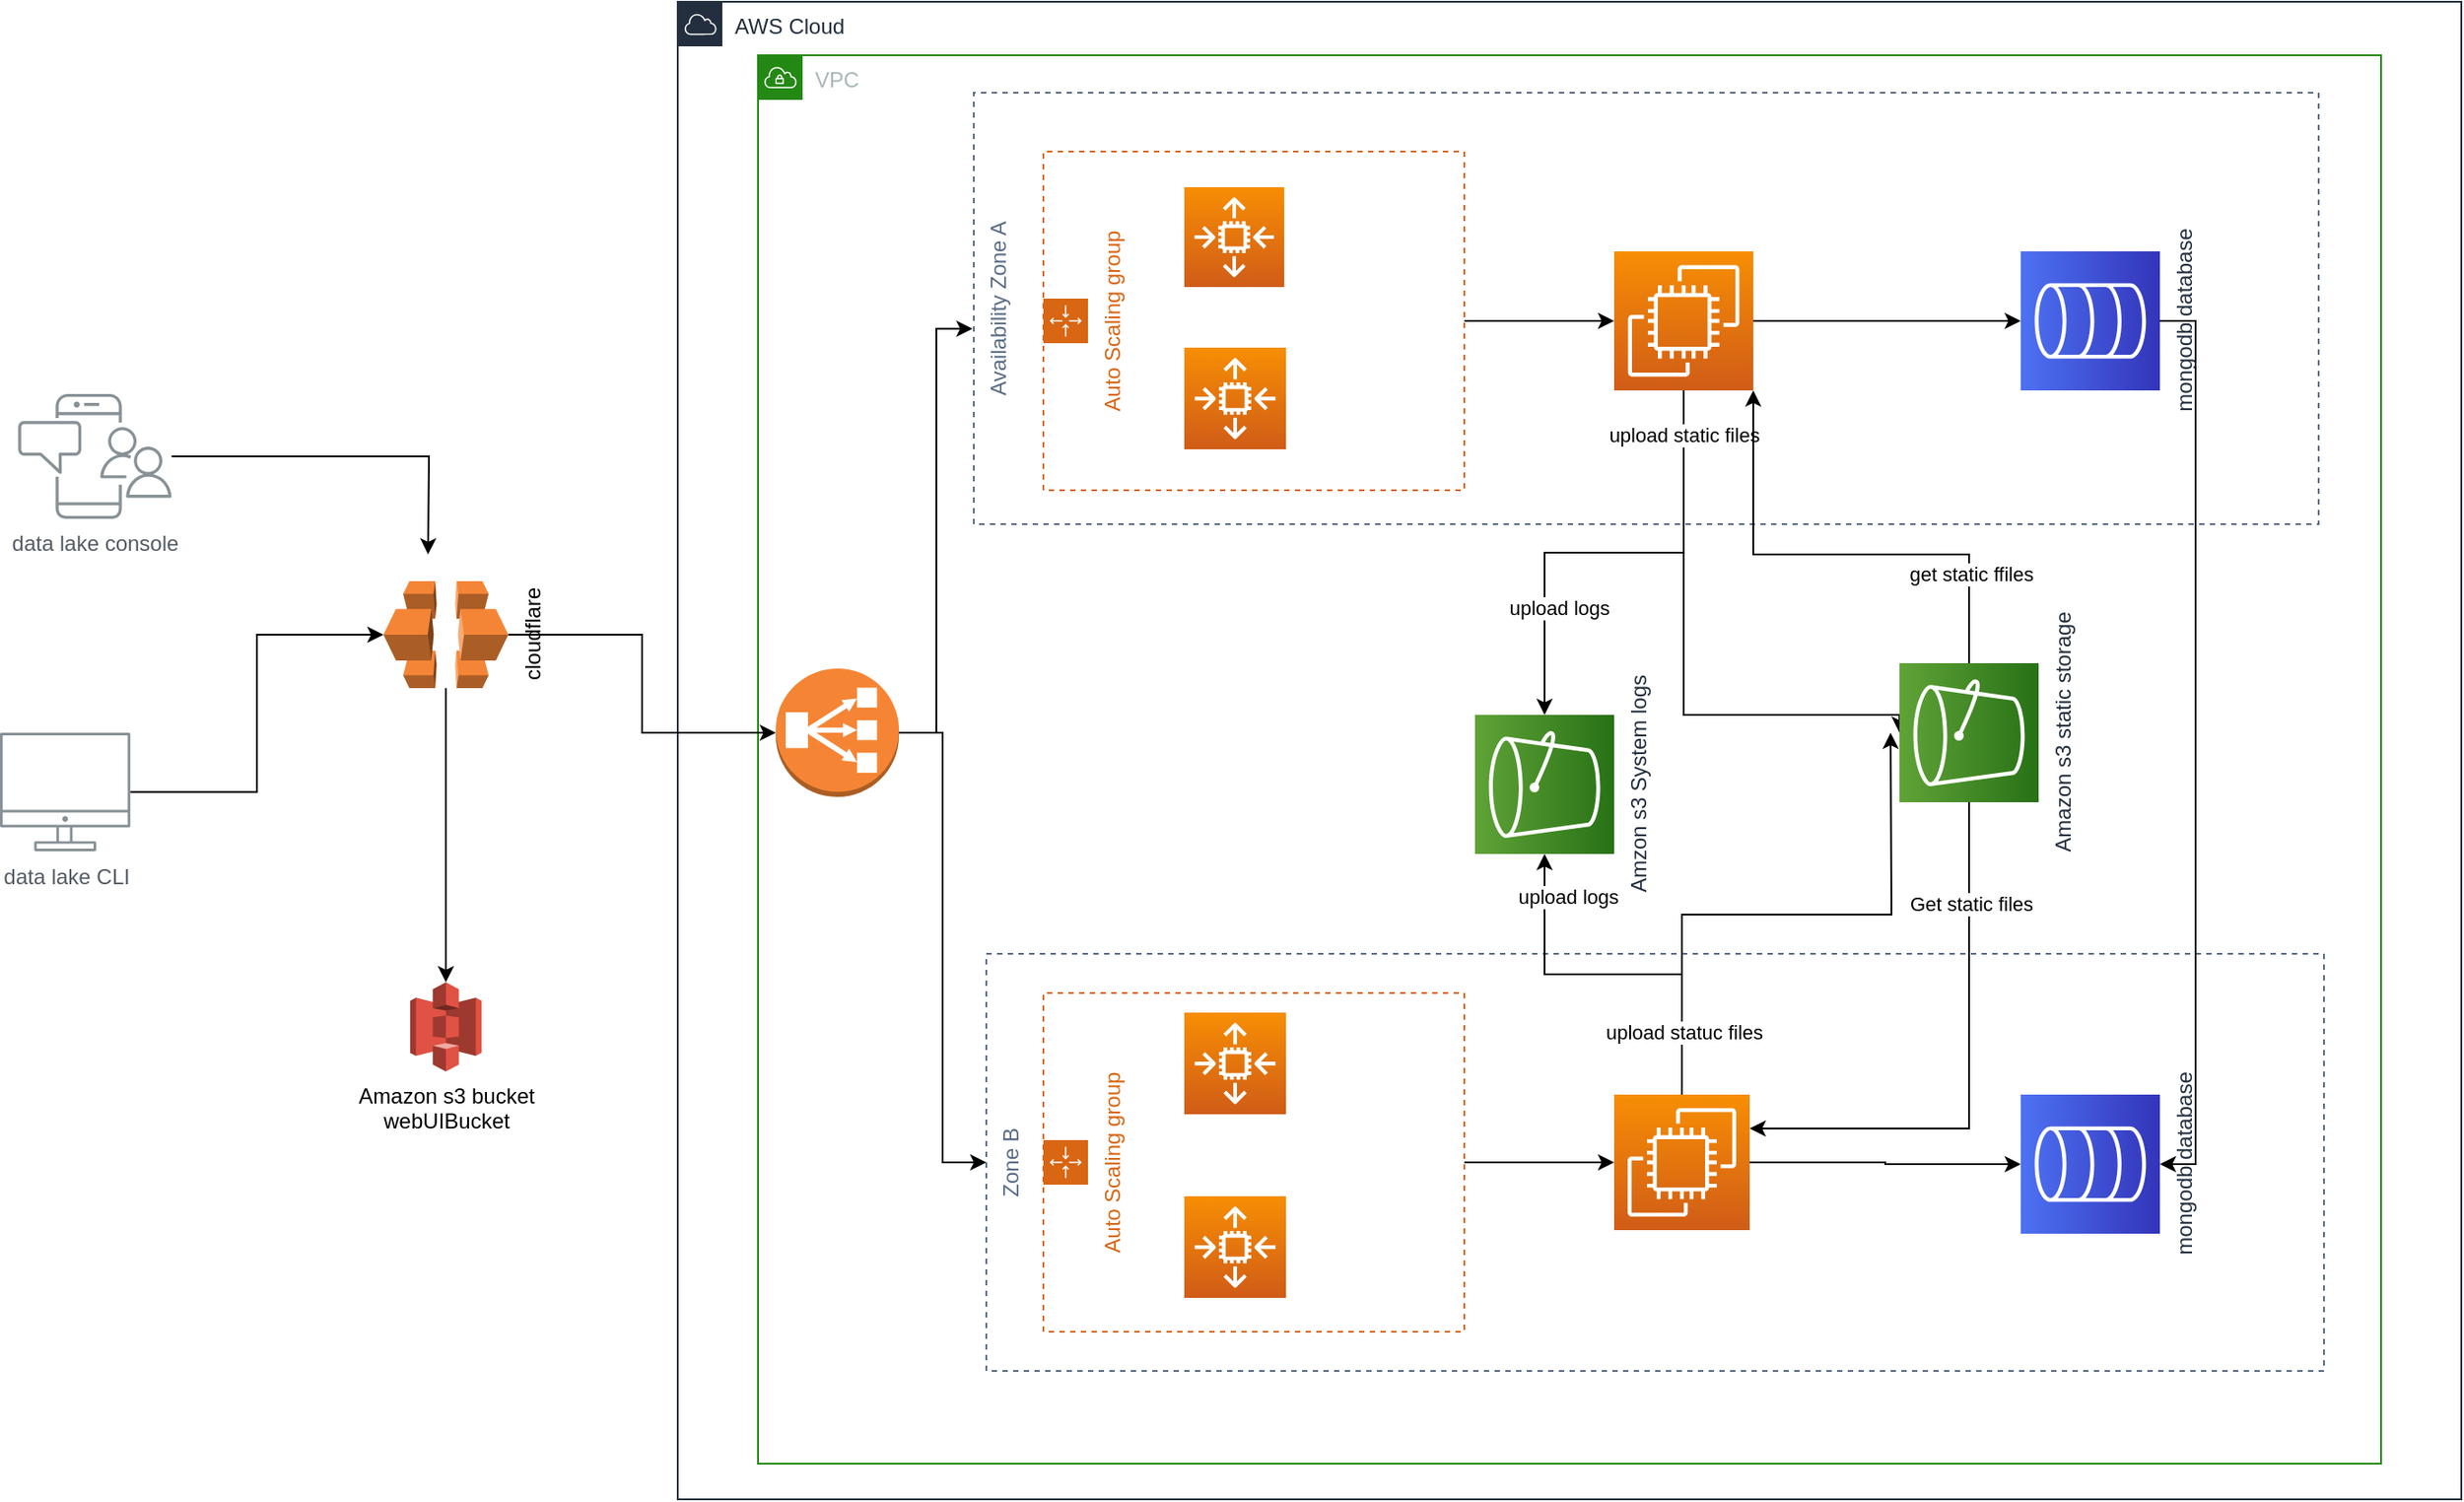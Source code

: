 <mxfile version="16.6.1" type="github">
  <diagram id="Ht1M8jgEwFfnCIfOTk4-" name="Page-1">
    <mxGraphModel dx="1896" dy="1843" grid="1" gridSize="10" guides="1" tooltips="1" connect="1" arrows="1" fold="1" page="1" pageScale="1" pageWidth="1169" pageHeight="827" math="0" shadow="0">
      <root>
        <mxCell id="0" />
        <mxCell id="1" parent="0" />
        <mxCell id="wK_jmQbpNAagQ-1HNrD2-12" style="edgeStyle=orthogonalEdgeStyle;rounded=0;orthogonalLoop=1;jettySize=auto;html=1;entryX=0.5;entryY=0;entryDx=0;entryDy=0;entryPerimeter=0;" edge="1" parent="1" source="UEzPUAAOIrF-is8g5C7q-109" target="wK_jmQbpNAagQ-1HNrD2-15">
          <mxGeometry relative="1" as="geometry">
            <mxPoint x="380" y="170" as="targetPoint" />
          </mxGeometry>
        </mxCell>
        <mxCell id="UEzPUAAOIrF-is8g5C7q-109" value="data lake CLI" style="outlineConnect=0;gradientColor=none;fontColor=#545B64;strokeColor=none;fillColor=#879196;dashed=0;verticalLabelPosition=bottom;verticalAlign=top;align=center;html=1;fontSize=12;fontStyle=0;aspect=fixed;shape=mxgraph.aws4.illustration_desktop;pointerEvents=1;labelBackgroundColor=#ffffff;" parent="1" vertex="1">
          <mxGeometry x="180" y="210" width="73.08" height="66.5" as="geometry" />
        </mxCell>
        <mxCell id="wK_jmQbpNAagQ-1HNrD2-21" style="edgeStyle=orthogonalEdgeStyle;rounded=0;orthogonalLoop=1;jettySize=auto;html=1;" edge="1" parent="1" source="UEzPUAAOIrF-is8g5C7q-110">
          <mxGeometry relative="1" as="geometry">
            <mxPoint x="420" y="110" as="targetPoint" />
          </mxGeometry>
        </mxCell>
        <mxCell id="UEzPUAAOIrF-is8g5C7q-110" value="data lake console" style="outlineConnect=0;gradientColor=none;fontColor=#545B64;strokeColor=none;fillColor=#879196;dashed=0;verticalLabelPosition=bottom;verticalAlign=top;align=center;html=1;fontSize=12;fontStyle=0;aspect=fixed;shape=mxgraph.aws4.illustration_notification;pointerEvents=1;labelBackgroundColor=#ffffff;" parent="1" vertex="1">
          <mxGeometry x="190" y="20" width="86.42" height="70" as="geometry" />
        </mxCell>
        <mxCell id="wK_jmQbpNAagQ-1HNrD2-1" value="AWS Cloud" style="points=[[0,0],[0.25,0],[0.5,0],[0.75,0],[1,0],[1,0.25],[1,0.5],[1,0.75],[1,1],[0.75,1],[0.5,1],[0.25,1],[0,1],[0,0.75],[0,0.5],[0,0.25]];outlineConnect=0;gradientColor=none;html=1;whiteSpace=wrap;fontSize=12;fontStyle=0;container=1;pointerEvents=0;collapsible=0;recursiveResize=0;shape=mxgraph.aws4.group;grIcon=mxgraph.aws4.group_aws_cloud;strokeColor=#232F3E;fillColor=none;verticalAlign=top;align=left;spacingLeft=30;fontColor=#232F3E;dashed=0;" vertex="1" parent="1">
          <mxGeometry x="560" y="-200" width="1000" height="840" as="geometry" />
        </mxCell>
        <mxCell id="wK_jmQbpNAagQ-1HNrD2-2" value="VPC" style="points=[[0,0],[0.25,0],[0.5,0],[0.75,0],[1,0],[1,0.25],[1,0.5],[1,0.75],[1,1],[0.75,1],[0.5,1],[0.25,1],[0,1],[0,0.75],[0,0.5],[0,0.25]];outlineConnect=0;gradientColor=none;html=1;whiteSpace=wrap;fontSize=12;fontStyle=0;container=1;pointerEvents=0;collapsible=0;recursiveResize=0;shape=mxgraph.aws4.group;grIcon=mxgraph.aws4.group_vpc;strokeColor=#248814;fillColor=none;verticalAlign=top;align=left;spacingLeft=30;fontColor=#AAB7B8;dashed=0;" vertex="1" parent="wK_jmQbpNAagQ-1HNrD2-1">
          <mxGeometry x="45" y="30" width="910" height="790" as="geometry" />
        </mxCell>
        <mxCell id="wK_jmQbpNAagQ-1HNrD2-50" style="edgeStyle=orthogonalEdgeStyle;rounded=0;orthogonalLoop=1;jettySize=auto;html=1;entryX=0.5;entryY=0;entryDx=0;entryDy=0;" edge="1" parent="wK_jmQbpNAagQ-1HNrD2-2" source="wK_jmQbpNAagQ-1HNrD2-25" target="wK_jmQbpNAagQ-1HNrD2-27">
          <mxGeometry relative="1" as="geometry" />
        </mxCell>
        <mxCell id="wK_jmQbpNAagQ-1HNrD2-51" style="edgeStyle=orthogonalEdgeStyle;rounded=0;orthogonalLoop=1;jettySize=auto;html=1;entryX=0.453;entryY=-0.001;entryDx=0;entryDy=0;entryPerimeter=0;" edge="1" parent="wK_jmQbpNAagQ-1HNrD2-2" source="wK_jmQbpNAagQ-1HNrD2-25" target="wK_jmQbpNAagQ-1HNrD2-26">
          <mxGeometry relative="1" as="geometry" />
        </mxCell>
        <mxCell id="wK_jmQbpNAagQ-1HNrD2-25" value="" style="outlineConnect=0;dashed=0;verticalLabelPosition=bottom;verticalAlign=top;align=center;html=1;shape=mxgraph.aws3.classic_load_balancer;fillColor=#F58534;gradientColor=none;" vertex="1" parent="wK_jmQbpNAagQ-1HNrD2-2">
          <mxGeometry x="10" y="344" width="69" height="72" as="geometry" />
        </mxCell>
        <mxCell id="wK_jmQbpNAagQ-1HNrD2-26" value="Availability Zone A&#xa;" style="fillColor=none;strokeColor=#5A6C86;dashed=1;verticalAlign=top;fontStyle=0;fontColor=#5A6C86;rotation=-90;" vertex="1" parent="wK_jmQbpNAagQ-1HNrD2-2">
          <mxGeometry x="377" y="-235" width="242" height="754" as="geometry" />
        </mxCell>
        <mxCell id="wK_jmQbpNAagQ-1HNrD2-27" value="Zone B" style="fillColor=none;strokeColor=#5A6C86;dashed=1;verticalAlign=top;fontStyle=0;fontColor=#5A6C86;rotation=-90;" vertex="1" parent="wK_jmQbpNAagQ-1HNrD2-2">
          <mxGeometry x="386" y="246" width="234" height="750" as="geometry" />
        </mxCell>
        <mxCell id="wK_jmQbpNAagQ-1HNrD2-52" style="edgeStyle=orthogonalEdgeStyle;rounded=0;orthogonalLoop=1;jettySize=auto;html=1;exitX=0.5;exitY=1;exitDx=0;exitDy=0;entryX=0;entryY=0.5;entryDx=0;entryDy=0;entryPerimeter=0;" edge="1" parent="wK_jmQbpNAagQ-1HNrD2-2" source="wK_jmQbpNAagQ-1HNrD2-30" target="wK_jmQbpNAagQ-1HNrD2-41">
          <mxGeometry relative="1" as="geometry" />
        </mxCell>
        <mxCell id="wK_jmQbpNAagQ-1HNrD2-30" value="Auto Scaling group" style="points=[[0,0],[0.25,0],[0.5,0],[0.75,0],[1,0],[1,0.25],[1,0.5],[1,0.75],[1,1],[0.75,1],[0.5,1],[0.25,1],[0,1],[0,0.75],[0,0.5],[0,0.25]];outlineConnect=0;gradientColor=none;html=1;whiteSpace=wrap;fontSize=12;fontStyle=0;container=1;pointerEvents=0;collapsible=0;recursiveResize=0;shape=mxgraph.aws4.groupCenter;grIcon=mxgraph.aws4.group_auto_scaling_group;grStroke=1;strokeColor=#D86613;fillColor=none;verticalAlign=top;align=center;fontColor=#D86613;dashed=1;spacingTop=25;rotation=-90;" vertex="1" parent="wK_jmQbpNAagQ-1HNrD2-2">
          <mxGeometry x="183" y="31" width="190" height="236" as="geometry" />
        </mxCell>
        <mxCell id="wK_jmQbpNAagQ-1HNrD2-53" style="edgeStyle=orthogonalEdgeStyle;rounded=0;orthogonalLoop=1;jettySize=auto;html=1;exitX=0.5;exitY=1;exitDx=0;exitDy=0;entryX=0;entryY=0.5;entryDx=0;entryDy=0;entryPerimeter=0;" edge="1" parent="wK_jmQbpNAagQ-1HNrD2-2" source="wK_jmQbpNAagQ-1HNrD2-38" target="wK_jmQbpNAagQ-1HNrD2-44">
          <mxGeometry relative="1" as="geometry" />
        </mxCell>
        <mxCell id="wK_jmQbpNAagQ-1HNrD2-38" value="Auto Scaling group" style="points=[[0,0],[0.25,0],[0.5,0],[0.75,0],[1,0],[1,0.25],[1,0.5],[1,0.75],[1,1],[0.75,1],[0.5,1],[0.25,1],[0,1],[0,0.75],[0,0.5],[0,0.25]];outlineConnect=0;gradientColor=none;html=1;whiteSpace=wrap;fontSize=12;fontStyle=0;container=1;pointerEvents=0;collapsible=0;recursiveResize=0;shape=mxgraph.aws4.groupCenter;grIcon=mxgraph.aws4.group_auto_scaling_group;grStroke=1;strokeColor=#D86613;fillColor=none;verticalAlign=top;align=center;fontColor=#D86613;dashed=1;spacingTop=25;rotation=-90;" vertex="1" parent="wK_jmQbpNAagQ-1HNrD2-2">
          <mxGeometry x="183" y="503" width="190" height="236" as="geometry" />
        </mxCell>
        <mxCell id="wK_jmQbpNAagQ-1HNrD2-43" value="" style="sketch=0;points=[[0,0,0],[0.25,0,0],[0.5,0,0],[0.75,0,0],[1,0,0],[0,1,0],[0.25,1,0],[0.5,1,0],[0.75,1,0],[1,1,0],[0,0.25,0],[0,0.5,0],[0,0.75,0],[1,0.25,0],[1,0.5,0],[1,0.75,0]];outlineConnect=0;fontColor=#232F3E;gradientColor=#F78E04;gradientDirection=north;fillColor=#D05C17;strokeColor=#ffffff;dashed=0;verticalLabelPosition=bottom;verticalAlign=top;align=center;html=1;fontSize=12;fontStyle=0;aspect=fixed;shape=mxgraph.aws4.resourceIcon;resIcon=mxgraph.aws4.auto_scaling2;" vertex="1" parent="wK_jmQbpNAagQ-1HNrD2-38">
          <mxGeometry x="56" y="137" width="57" height="57" as="geometry" />
        </mxCell>
        <mxCell id="wK_jmQbpNAagQ-1HNrD2-40" value="" style="sketch=0;points=[[0,0,0],[0.25,0,0],[0.5,0,0],[0.75,0,0],[1,0,0],[0,1,0],[0.25,1,0],[0.5,1,0],[0.75,1,0],[1,1,0],[0,0.25,0],[0,0.5,0],[0,0.75,0],[1,0.25,0],[1,0.5,0],[1,0.75,0]];outlineConnect=0;fontColor=#232F3E;gradientColor=#F78E04;gradientDirection=north;fillColor=#D05C17;strokeColor=#ffffff;dashed=0;verticalLabelPosition=bottom;verticalAlign=top;align=center;html=1;fontSize=12;fontStyle=0;aspect=fixed;shape=mxgraph.aws4.resourceIcon;resIcon=mxgraph.aws4.auto_scaling2;" vertex="1" parent="wK_jmQbpNAagQ-1HNrD2-2">
          <mxGeometry x="239" y="164" width="57" height="57" as="geometry" />
        </mxCell>
        <mxCell id="wK_jmQbpNAagQ-1HNrD2-39" value="" style="sketch=0;points=[[0,0,0],[0.25,0,0],[0.5,0,0],[0.75,0,0],[1,0,0],[0,1,0],[0.25,1,0],[0.5,1,0],[0.75,1,0],[1,1,0],[0,0.25,0],[0,0.5,0],[0,0.75,0],[1,0.25,0],[1,0.5,0],[1,0.75,0]];outlineConnect=0;fontColor=#232F3E;gradientColor=#F78E04;gradientDirection=north;fillColor=#D05C17;strokeColor=#ffffff;dashed=0;verticalLabelPosition=bottom;verticalAlign=top;align=center;html=1;fontSize=12;fontStyle=0;aspect=fixed;shape=mxgraph.aws4.resourceIcon;resIcon=mxgraph.aws4.auto_scaling2;" vertex="1" parent="wK_jmQbpNAagQ-1HNrD2-2">
          <mxGeometry x="239" y="74" width="56" height="56" as="geometry" />
        </mxCell>
        <mxCell id="wK_jmQbpNAagQ-1HNrD2-55" style="edgeStyle=orthogonalEdgeStyle;rounded=0;orthogonalLoop=1;jettySize=auto;html=1;entryX=1;entryY=0.5;entryDx=0;entryDy=0;entryPerimeter=0;" edge="1" parent="wK_jmQbpNAagQ-1HNrD2-2" source="wK_jmQbpNAagQ-1HNrD2-41" target="wK_jmQbpNAagQ-1HNrD2-54">
          <mxGeometry relative="1" as="geometry" />
        </mxCell>
        <mxCell id="wK_jmQbpNAagQ-1HNrD2-58" value="upload logs&lt;br&gt;" style="edgeLabel;html=1;align=center;verticalAlign=middle;resizable=0;points=[];" vertex="1" connectable="0" parent="wK_jmQbpNAagQ-1HNrD2-55">
          <mxGeometry x="0.264" y="-3" relative="1" as="geometry">
            <mxPoint x="3" y="34" as="offset" />
          </mxGeometry>
        </mxCell>
        <mxCell id="wK_jmQbpNAagQ-1HNrD2-62" style="edgeStyle=orthogonalEdgeStyle;rounded=0;orthogonalLoop=1;jettySize=auto;html=1;exitX=1;exitY=0.5;exitDx=0;exitDy=0;exitPerimeter=0;entryX=0.5;entryY=0;entryDx=0;entryDy=0;entryPerimeter=0;" edge="1" parent="wK_jmQbpNAagQ-1HNrD2-2" source="wK_jmQbpNAagQ-1HNrD2-41" target="wK_jmQbpNAagQ-1HNrD2-59">
          <mxGeometry relative="1" as="geometry" />
        </mxCell>
        <mxCell id="wK_jmQbpNAagQ-1HNrD2-65" style="edgeStyle=orthogonalEdgeStyle;rounded=0;orthogonalLoop=1;jettySize=auto;html=1;exitX=0.5;exitY=1;exitDx=0;exitDy=0;exitPerimeter=0;entryX=0.5;entryY=0;entryDx=0;entryDy=0;entryPerimeter=0;" edge="1" parent="wK_jmQbpNAagQ-1HNrD2-2" source="wK_jmQbpNAagQ-1HNrD2-41" target="wK_jmQbpNAagQ-1HNrD2-63">
          <mxGeometry relative="1" as="geometry">
            <Array as="points">
              <mxPoint x="519" y="370" />
              <mxPoint x="640" y="370" />
            </Array>
          </mxGeometry>
        </mxCell>
        <mxCell id="wK_jmQbpNAagQ-1HNrD2-67" value="upload static files&lt;br&gt;" style="edgeLabel;html=1;align=center;verticalAlign=middle;resizable=0;points=[];" vertex="1" connectable="0" parent="wK_jmQbpNAagQ-1HNrD2-65">
          <mxGeometry x="-0.843" relative="1" as="geometry">
            <mxPoint as="offset" />
          </mxGeometry>
        </mxCell>
        <mxCell id="wK_jmQbpNAagQ-1HNrD2-41" value="" style="sketch=0;points=[[0,0,0],[0.25,0,0],[0.5,0,0],[0.75,0,0],[1,0,0],[0,1,0],[0.25,1,0],[0.5,1,0],[0.75,1,0],[1,1,0],[0,0.25,0],[0,0.5,0],[0,0.75,0],[1,0.25,0],[1,0.5,0],[1,0.75,0]];outlineConnect=0;fontColor=#232F3E;gradientColor=#F78E04;gradientDirection=north;fillColor=#D05C17;strokeColor=#ffffff;dashed=0;verticalLabelPosition=bottom;verticalAlign=top;align=center;html=1;fontSize=12;fontStyle=0;aspect=fixed;shape=mxgraph.aws4.resourceIcon;resIcon=mxgraph.aws4.ec2;" vertex="1" parent="wK_jmQbpNAagQ-1HNrD2-2">
          <mxGeometry x="480" y="110" width="78" height="78" as="geometry" />
        </mxCell>
        <mxCell id="wK_jmQbpNAagQ-1HNrD2-42" value="" style="sketch=0;points=[[0,0,0],[0.25,0,0],[0.5,0,0],[0.75,0,0],[1,0,0],[0,1,0],[0.25,1,0],[0.5,1,0],[0.75,1,0],[1,1,0],[0,0.25,0],[0,0.5,0],[0,0.75,0],[1,0.25,0],[1,0.5,0],[1,0.75,0]];outlineConnect=0;fontColor=#232F3E;gradientColor=#F78E04;gradientDirection=north;fillColor=#D05C17;strokeColor=#ffffff;dashed=0;verticalLabelPosition=bottom;verticalAlign=top;align=center;html=1;fontSize=12;fontStyle=0;aspect=fixed;shape=mxgraph.aws4.resourceIcon;resIcon=mxgraph.aws4.auto_scaling2;" vertex="1" parent="wK_jmQbpNAagQ-1HNrD2-2">
          <mxGeometry x="239" y="537" width="57" height="57" as="geometry" />
        </mxCell>
        <mxCell id="wK_jmQbpNAagQ-1HNrD2-56" style="edgeStyle=orthogonalEdgeStyle;rounded=0;orthogonalLoop=1;jettySize=auto;html=1;entryX=0;entryY=0.5;entryDx=0;entryDy=0;entryPerimeter=0;" edge="1" parent="wK_jmQbpNAagQ-1HNrD2-2" source="wK_jmQbpNAagQ-1HNrD2-44" target="wK_jmQbpNAagQ-1HNrD2-54">
          <mxGeometry relative="1" as="geometry" />
        </mxCell>
        <mxCell id="wK_jmQbpNAagQ-1HNrD2-57" value="upload logs&lt;br&gt;" style="edgeLabel;html=1;align=center;verticalAlign=middle;resizable=0;points=[];" vertex="1" connectable="0" parent="wK_jmQbpNAagQ-1HNrD2-56">
          <mxGeometry x="0.247" y="7" relative="1" as="geometry">
            <mxPoint y="-51" as="offset" />
          </mxGeometry>
        </mxCell>
        <mxCell id="wK_jmQbpNAagQ-1HNrD2-61" style="edgeStyle=orthogonalEdgeStyle;rounded=0;orthogonalLoop=1;jettySize=auto;html=1;exitX=1;exitY=0.5;exitDx=0;exitDy=0;exitPerimeter=0;entryX=0.5;entryY=0;entryDx=0;entryDy=0;entryPerimeter=0;" edge="1" parent="wK_jmQbpNAagQ-1HNrD2-2" source="wK_jmQbpNAagQ-1HNrD2-44" target="wK_jmQbpNAagQ-1HNrD2-60">
          <mxGeometry relative="1" as="geometry" />
        </mxCell>
        <mxCell id="wK_jmQbpNAagQ-1HNrD2-44" value="" style="sketch=0;points=[[0,0,0],[0.25,0,0],[0.5,0,0],[0.75,0,0],[1,0,0],[0,1,0],[0.25,1,0],[0.5,1,0],[0.75,1,0],[1,1,0],[0,0.25,0],[0,0.5,0],[0,0.75,0],[1,0.25,0],[1,0.5,0],[1,0.75,0]];outlineConnect=0;fontColor=#232F3E;gradientColor=#F78E04;gradientDirection=north;fillColor=#D05C17;strokeColor=#ffffff;dashed=0;verticalLabelPosition=bottom;verticalAlign=top;align=center;html=1;fontSize=12;fontStyle=0;aspect=fixed;shape=mxgraph.aws4.resourceIcon;resIcon=mxgraph.aws4.ec2;" vertex="1" parent="wK_jmQbpNAagQ-1HNrD2-2">
          <mxGeometry x="480" y="583" width="76" height="76" as="geometry" />
        </mxCell>
        <mxCell id="wK_jmQbpNAagQ-1HNrD2-54" value="Amzon s3 System logs&lt;br&gt;" style="sketch=0;points=[[0,0,0],[0.25,0,0],[0.5,0,0],[0.75,0,0],[1,0,0],[0,1,0],[0.25,1,0],[0.5,1,0],[0.75,1,0],[1,1,0],[0,0.25,0],[0,0.5,0],[0,0.75,0],[1,0.25,0],[1,0.5,0],[1,0.75,0]];outlineConnect=0;fontColor=#232F3E;gradientColor=#60A337;gradientDirection=north;fillColor=#277116;strokeColor=#ffffff;dashed=0;verticalLabelPosition=bottom;verticalAlign=top;align=center;html=1;fontSize=12;fontStyle=0;aspect=fixed;shape=mxgraph.aws4.resourceIcon;resIcon=mxgraph.aws4.s3;rotation=-90;" vertex="1" parent="wK_jmQbpNAagQ-1HNrD2-2">
          <mxGeometry x="402" y="370" width="78" height="78" as="geometry" />
        </mxCell>
        <mxCell id="wK_jmQbpNAagQ-1HNrD2-74" style="edgeStyle=orthogonalEdgeStyle;rounded=0;orthogonalLoop=1;jettySize=auto;html=1;exitX=0.5;exitY=1;exitDx=0;exitDy=0;exitPerimeter=0;entryX=0.5;entryY=1;entryDx=0;entryDy=0;entryPerimeter=0;" edge="1" parent="wK_jmQbpNAagQ-1HNrD2-2" source="wK_jmQbpNAagQ-1HNrD2-59" target="wK_jmQbpNAagQ-1HNrD2-60">
          <mxGeometry relative="1" as="geometry" />
        </mxCell>
        <mxCell id="wK_jmQbpNAagQ-1HNrD2-59" value="mongodb database&lt;br&gt;" style="sketch=0;points=[[0,0,0],[0.25,0,0],[0.5,0,0],[0.75,0,0],[1,0,0],[0,1,0],[0.25,1,0],[0.5,1,0],[0.75,1,0],[1,1,0],[0,0.25,0],[0,0.5,0],[0,0.75,0],[1,0.25,0],[1,0.5,0],[1,0.75,0]];outlineConnect=0;fontColor=#232F3E;gradientColor=#4D72F3;gradientDirection=north;fillColor=#3334B9;strokeColor=#ffffff;dashed=0;verticalLabelPosition=bottom;verticalAlign=top;align=center;html=1;fontSize=12;fontStyle=0;aspect=fixed;shape=mxgraph.aws4.resourceIcon;resIcon=mxgraph.aws4.database;rotation=-90;" vertex="1" parent="wK_jmQbpNAagQ-1HNrD2-2">
          <mxGeometry x="708" y="110" width="78" height="78" as="geometry" />
        </mxCell>
        <mxCell id="wK_jmQbpNAagQ-1HNrD2-60" value="mongodb database&lt;br&gt;" style="sketch=0;points=[[0,0,0],[0.25,0,0],[0.5,0,0],[0.75,0,0],[1,0,0],[0,1,0],[0.25,1,0],[0.5,1,0],[0.75,1,0],[1,1,0],[0,0.25,0],[0,0.5,0],[0,0.75,0],[1,0.25,0],[1,0.5,0],[1,0.75,0]];outlineConnect=0;fontColor=#232F3E;gradientColor=#4D72F3;gradientDirection=north;fillColor=#3334B9;strokeColor=#ffffff;dashed=0;verticalLabelPosition=bottom;verticalAlign=top;align=center;html=1;fontSize=12;fontStyle=0;aspect=fixed;shape=mxgraph.aws4.resourceIcon;resIcon=mxgraph.aws4.database;rotation=-90;" vertex="1" parent="wK_jmQbpNAagQ-1HNrD2-2">
          <mxGeometry x="708" y="583" width="78" height="78" as="geometry" />
        </mxCell>
        <mxCell id="wK_jmQbpNAagQ-1HNrD2-69" style="edgeStyle=orthogonalEdgeStyle;rounded=0;orthogonalLoop=1;jettySize=auto;html=1;exitX=1;exitY=0.5;exitDx=0;exitDy=0;exitPerimeter=0;entryX=1;entryY=1;entryDx=0;entryDy=0;entryPerimeter=0;" edge="1" parent="wK_jmQbpNAagQ-1HNrD2-2" source="wK_jmQbpNAagQ-1HNrD2-63" target="wK_jmQbpNAagQ-1HNrD2-41">
          <mxGeometry relative="1" as="geometry">
            <Array as="points">
              <mxPoint x="679" y="280" />
              <mxPoint x="558" y="280" />
            </Array>
          </mxGeometry>
        </mxCell>
        <mxCell id="wK_jmQbpNAagQ-1HNrD2-73" value="get static ffiles&lt;br&gt;" style="edgeLabel;html=1;align=center;verticalAlign=middle;resizable=0;points=[];" vertex="1" connectable="0" parent="wK_jmQbpNAagQ-1HNrD2-69">
          <mxGeometry x="-0.636" y="-1" relative="1" as="geometry">
            <mxPoint as="offset" />
          </mxGeometry>
        </mxCell>
        <mxCell id="wK_jmQbpNAagQ-1HNrD2-76" style="edgeStyle=orthogonalEdgeStyle;rounded=0;orthogonalLoop=1;jettySize=auto;html=1;exitX=0;exitY=0.5;exitDx=0;exitDy=0;exitPerimeter=0;entryX=1;entryY=0.25;entryDx=0;entryDy=0;entryPerimeter=0;" edge="1" parent="wK_jmQbpNAagQ-1HNrD2-2" source="wK_jmQbpNAagQ-1HNrD2-63" target="wK_jmQbpNAagQ-1HNrD2-44">
          <mxGeometry relative="1" as="geometry" />
        </mxCell>
        <mxCell id="wK_jmQbpNAagQ-1HNrD2-77" value="Get static files&lt;br&gt;" style="edgeLabel;html=1;align=center;verticalAlign=middle;resizable=0;points=[];" vertex="1" connectable="0" parent="wK_jmQbpNAagQ-1HNrD2-76">
          <mxGeometry x="-0.629" y="1" relative="1" as="geometry">
            <mxPoint as="offset" />
          </mxGeometry>
        </mxCell>
        <mxCell id="wK_jmQbpNAagQ-1HNrD2-63" value="Amazon s3 static storage&lt;br&gt;" style="sketch=0;points=[[0,0,0],[0.25,0,0],[0.5,0,0],[0.75,0,0],[1,0,0],[0,1,0],[0.25,1,0],[0.5,1,0],[0.75,1,0],[1,1,0],[0,0.25,0],[0,0.5,0],[0,0.75,0],[1,0.25,0],[1,0.5,0],[1,0.75,0]];outlineConnect=0;fontColor=#232F3E;gradientColor=#60A337;gradientDirection=north;fillColor=#277116;strokeColor=#ffffff;dashed=0;verticalLabelPosition=bottom;verticalAlign=top;align=center;html=1;fontSize=12;fontStyle=0;aspect=fixed;shape=mxgraph.aws4.resourceIcon;resIcon=mxgraph.aws4.s3;rotation=-90;" vertex="1" parent="wK_jmQbpNAagQ-1HNrD2-2">
          <mxGeometry x="640" y="341" width="78" height="78" as="geometry" />
        </mxCell>
        <mxCell id="wK_jmQbpNAagQ-1HNrD2-23" style="edgeStyle=orthogonalEdgeStyle;rounded=0;orthogonalLoop=1;jettySize=auto;html=1;exitX=0;exitY=0.5;exitDx=0;exitDy=0;exitPerimeter=0;" edge="1" parent="1" source="wK_jmQbpNAagQ-1HNrD2-15" target="wK_jmQbpNAagQ-1HNrD2-19">
          <mxGeometry relative="1" as="geometry" />
        </mxCell>
        <mxCell id="wK_jmQbpNAagQ-1HNrD2-45" style="edgeStyle=orthogonalEdgeStyle;rounded=0;orthogonalLoop=1;jettySize=auto;html=1;exitX=0.5;exitY=1;exitDx=0;exitDy=0;exitPerimeter=0;entryX=0;entryY=0.5;entryDx=0;entryDy=0;entryPerimeter=0;" edge="1" parent="1" source="wK_jmQbpNAagQ-1HNrD2-15" target="wK_jmQbpNAagQ-1HNrD2-25">
          <mxGeometry relative="1" as="geometry" />
        </mxCell>
        <mxCell id="wK_jmQbpNAagQ-1HNrD2-15" value="cloudflare&lt;br&gt;" style="outlineConnect=0;dashed=0;verticalLabelPosition=bottom;verticalAlign=top;align=center;html=1;shape=mxgraph.aws3.cloudfront;fillColor=#F58536;gradientColor=none;rotation=-90;" vertex="1" parent="1">
          <mxGeometry x="400" y="120" width="60" height="70" as="geometry" />
        </mxCell>
        <mxCell id="wK_jmQbpNAagQ-1HNrD2-19" value="Amazon s3 bucket&lt;br&gt;webUIBucket&lt;br&gt;" style="outlineConnect=0;dashed=0;verticalLabelPosition=bottom;verticalAlign=top;align=center;html=1;shape=mxgraph.aws3.s3;fillColor=#E05243;gradientColor=none;" vertex="1" parent="1">
          <mxGeometry x="410" y="350" width="40" height="50" as="geometry" />
        </mxCell>
        <mxCell id="wK_jmQbpNAagQ-1HNrD2-66" style="edgeStyle=orthogonalEdgeStyle;rounded=0;orthogonalLoop=1;jettySize=auto;html=1;exitX=0.5;exitY=0;exitDx=0;exitDy=0;exitPerimeter=0;" edge="1" parent="1" source="wK_jmQbpNAagQ-1HNrD2-44">
          <mxGeometry relative="1" as="geometry">
            <mxPoint x="1240" y="210" as="targetPoint" />
          </mxGeometry>
        </mxCell>
        <mxCell id="wK_jmQbpNAagQ-1HNrD2-68" value="upload statuc files" style="edgeLabel;html=1;align=center;verticalAlign=middle;resizable=0;points=[];" vertex="1" connectable="0" parent="wK_jmQbpNAagQ-1HNrD2-66">
          <mxGeometry x="-0.783" y="-1" relative="1" as="geometry">
            <mxPoint as="offset" />
          </mxGeometry>
        </mxCell>
      </root>
    </mxGraphModel>
  </diagram>
</mxfile>

